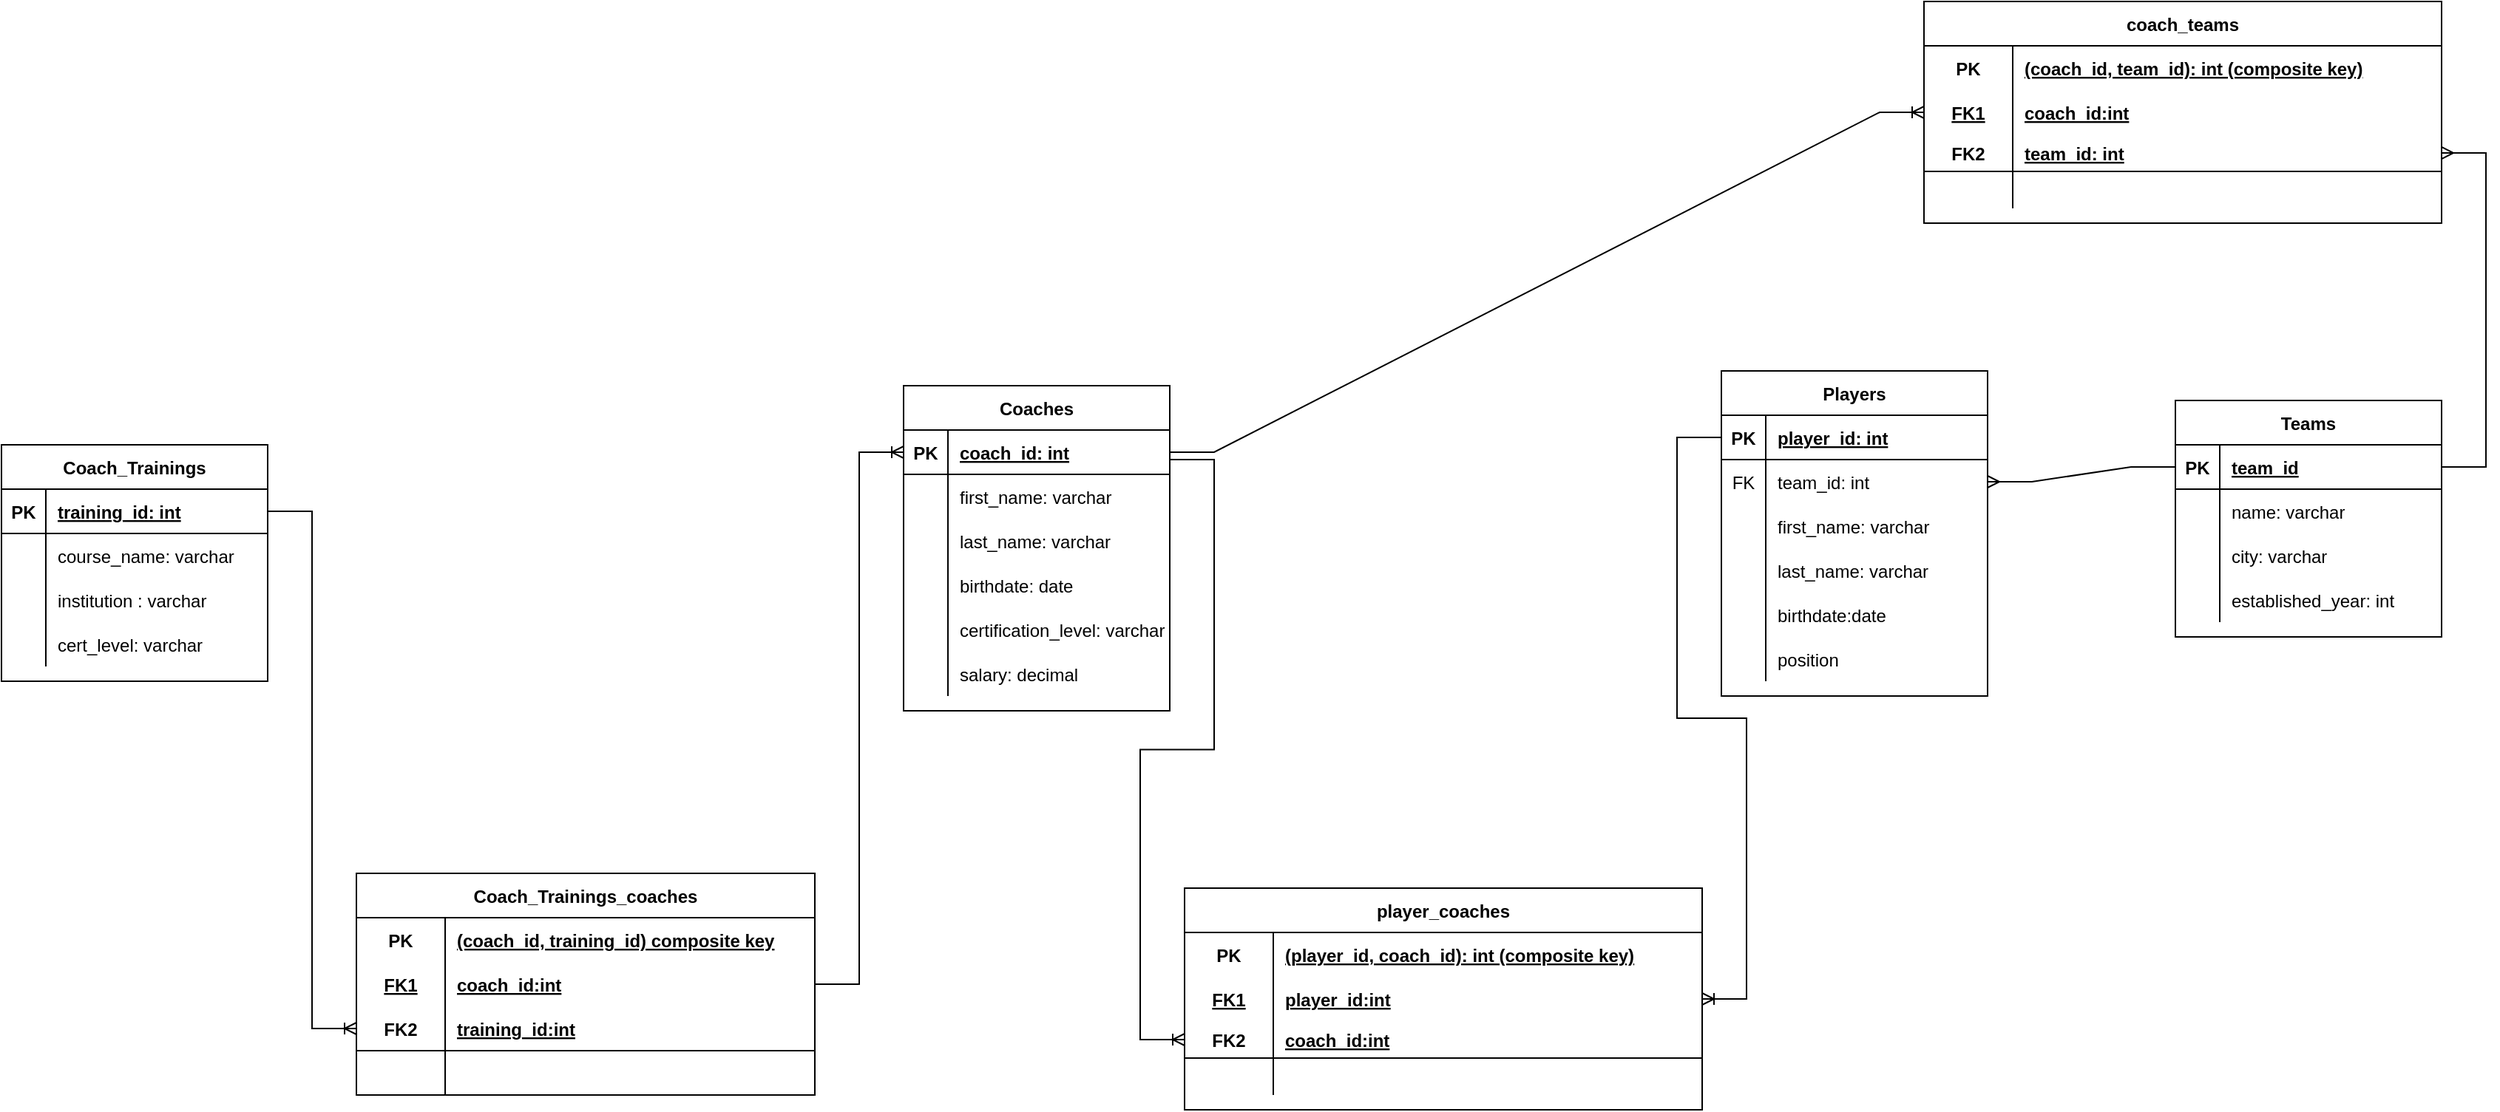 <mxfile version="19.0.1" type="device"><diagram id="qHXEHWZE5J2mMzqrvL5O" name="Page-1"><mxGraphModel dx="4024" dy="2597" grid="1" gridSize="10" guides="1" tooltips="1" connect="1" arrows="1" fold="1" page="1" pageScale="1" pageWidth="827" pageHeight="1169" math="0" shadow="0"><root><mxCell id="0"/><mxCell id="1" parent="0"/><mxCell id="dPWB8FtGRA27vDHaKcm0-1" value="Coach_Trainings" style="shape=table;startSize=30;container=1;collapsible=1;childLayout=tableLayout;fixedRows=1;rowLines=0;fontStyle=1;align=center;resizeLast=1;" vertex="1" parent="1"><mxGeometry x="-930" y="250" width="180" height="160" as="geometry"/></mxCell><mxCell id="dPWB8FtGRA27vDHaKcm0-2" value="" style="shape=tableRow;horizontal=0;startSize=0;swimlaneHead=0;swimlaneBody=0;fillColor=none;collapsible=0;dropTarget=0;points=[[0,0.5],[1,0.5]];portConstraint=eastwest;top=0;left=0;right=0;bottom=1;" vertex="1" parent="dPWB8FtGRA27vDHaKcm0-1"><mxGeometry y="30" width="180" height="30" as="geometry"/></mxCell><mxCell id="dPWB8FtGRA27vDHaKcm0-3" value="PK" style="shape=partialRectangle;connectable=0;fillColor=none;top=0;left=0;bottom=0;right=0;fontStyle=1;overflow=hidden;" vertex="1" parent="dPWB8FtGRA27vDHaKcm0-2"><mxGeometry width="30" height="30" as="geometry"><mxRectangle width="30" height="30" as="alternateBounds"/></mxGeometry></mxCell><mxCell id="dPWB8FtGRA27vDHaKcm0-4" value="training_id: int" style="shape=partialRectangle;connectable=0;fillColor=none;top=0;left=0;bottom=0;right=0;align=left;spacingLeft=6;fontStyle=5;overflow=hidden;" vertex="1" parent="dPWB8FtGRA27vDHaKcm0-2"><mxGeometry x="30" width="150" height="30" as="geometry"><mxRectangle width="150" height="30" as="alternateBounds"/></mxGeometry></mxCell><mxCell id="dPWB8FtGRA27vDHaKcm0-5" value="" style="shape=tableRow;horizontal=0;startSize=0;swimlaneHead=0;swimlaneBody=0;fillColor=none;collapsible=0;dropTarget=0;points=[[0,0.5],[1,0.5]];portConstraint=eastwest;top=0;left=0;right=0;bottom=0;" vertex="1" parent="dPWB8FtGRA27vDHaKcm0-1"><mxGeometry y="60" width="180" height="30" as="geometry"/></mxCell><mxCell id="dPWB8FtGRA27vDHaKcm0-6" value="" style="shape=partialRectangle;connectable=0;fillColor=none;top=0;left=0;bottom=0;right=0;editable=1;overflow=hidden;" vertex="1" parent="dPWB8FtGRA27vDHaKcm0-5"><mxGeometry width="30" height="30" as="geometry"><mxRectangle width="30" height="30" as="alternateBounds"/></mxGeometry></mxCell><mxCell id="dPWB8FtGRA27vDHaKcm0-7" value="course_name: varchar" style="shape=partialRectangle;connectable=0;fillColor=none;top=0;left=0;bottom=0;right=0;align=left;spacingLeft=6;overflow=hidden;" vertex="1" parent="dPWB8FtGRA27vDHaKcm0-5"><mxGeometry x="30" width="150" height="30" as="geometry"><mxRectangle width="150" height="30" as="alternateBounds"/></mxGeometry></mxCell><mxCell id="dPWB8FtGRA27vDHaKcm0-8" value="" style="shape=tableRow;horizontal=0;startSize=0;swimlaneHead=0;swimlaneBody=0;fillColor=none;collapsible=0;dropTarget=0;points=[[0,0.5],[1,0.5]];portConstraint=eastwest;top=0;left=0;right=0;bottom=0;" vertex="1" parent="dPWB8FtGRA27vDHaKcm0-1"><mxGeometry y="90" width="180" height="30" as="geometry"/></mxCell><mxCell id="dPWB8FtGRA27vDHaKcm0-9" value="" style="shape=partialRectangle;connectable=0;fillColor=none;top=0;left=0;bottom=0;right=0;editable=1;overflow=hidden;" vertex="1" parent="dPWB8FtGRA27vDHaKcm0-8"><mxGeometry width="30" height="30" as="geometry"><mxRectangle width="30" height="30" as="alternateBounds"/></mxGeometry></mxCell><mxCell id="dPWB8FtGRA27vDHaKcm0-10" value="institution : varchar" style="shape=partialRectangle;connectable=0;fillColor=none;top=0;left=0;bottom=0;right=0;align=left;spacingLeft=6;overflow=hidden;" vertex="1" parent="dPWB8FtGRA27vDHaKcm0-8"><mxGeometry x="30" width="150" height="30" as="geometry"><mxRectangle width="150" height="30" as="alternateBounds"/></mxGeometry></mxCell><mxCell id="dPWB8FtGRA27vDHaKcm0-11" value="" style="shape=tableRow;horizontal=0;startSize=0;swimlaneHead=0;swimlaneBody=0;fillColor=none;collapsible=0;dropTarget=0;points=[[0,0.5],[1,0.5]];portConstraint=eastwest;top=0;left=0;right=0;bottom=0;" vertex="1" parent="dPWB8FtGRA27vDHaKcm0-1"><mxGeometry y="120" width="180" height="30" as="geometry"/></mxCell><mxCell id="dPWB8FtGRA27vDHaKcm0-12" value="" style="shape=partialRectangle;connectable=0;fillColor=none;top=0;left=0;bottom=0;right=0;editable=1;overflow=hidden;" vertex="1" parent="dPWB8FtGRA27vDHaKcm0-11"><mxGeometry width="30" height="30" as="geometry"><mxRectangle width="30" height="30" as="alternateBounds"/></mxGeometry></mxCell><mxCell id="dPWB8FtGRA27vDHaKcm0-13" value="cert_level: varchar" style="shape=partialRectangle;connectable=0;fillColor=none;top=0;left=0;bottom=0;right=0;align=left;spacingLeft=6;overflow=hidden;" vertex="1" parent="dPWB8FtGRA27vDHaKcm0-11"><mxGeometry x="30" width="150" height="30" as="geometry"><mxRectangle width="150" height="30" as="alternateBounds"/></mxGeometry></mxCell><mxCell id="dPWB8FtGRA27vDHaKcm0-14" value="Teams" style="shape=table;startSize=30;container=1;collapsible=1;childLayout=tableLayout;fixedRows=1;rowLines=0;fontStyle=1;align=center;resizeLast=1;" vertex="1" parent="1"><mxGeometry x="540" y="220" width="180" height="160" as="geometry"/></mxCell><mxCell id="dPWB8FtGRA27vDHaKcm0-15" value="" style="shape=tableRow;horizontal=0;startSize=0;swimlaneHead=0;swimlaneBody=0;fillColor=none;collapsible=0;dropTarget=0;points=[[0,0.5],[1,0.5]];portConstraint=eastwest;top=0;left=0;right=0;bottom=1;" vertex="1" parent="dPWB8FtGRA27vDHaKcm0-14"><mxGeometry y="30" width="180" height="30" as="geometry"/></mxCell><mxCell id="dPWB8FtGRA27vDHaKcm0-16" value="PK" style="shape=partialRectangle;connectable=0;fillColor=none;top=0;left=0;bottom=0;right=0;fontStyle=1;overflow=hidden;" vertex="1" parent="dPWB8FtGRA27vDHaKcm0-15"><mxGeometry width="30" height="30" as="geometry"><mxRectangle width="30" height="30" as="alternateBounds"/></mxGeometry></mxCell><mxCell id="dPWB8FtGRA27vDHaKcm0-17" value="team_id" style="shape=partialRectangle;connectable=0;fillColor=none;top=0;left=0;bottom=0;right=0;align=left;spacingLeft=6;fontStyle=5;overflow=hidden;" vertex="1" parent="dPWB8FtGRA27vDHaKcm0-15"><mxGeometry x="30" width="150" height="30" as="geometry"><mxRectangle width="150" height="30" as="alternateBounds"/></mxGeometry></mxCell><mxCell id="dPWB8FtGRA27vDHaKcm0-18" value="" style="shape=tableRow;horizontal=0;startSize=0;swimlaneHead=0;swimlaneBody=0;fillColor=none;collapsible=0;dropTarget=0;points=[[0,0.5],[1,0.5]];portConstraint=eastwest;top=0;left=0;right=0;bottom=0;" vertex="1" parent="dPWB8FtGRA27vDHaKcm0-14"><mxGeometry y="60" width="180" height="30" as="geometry"/></mxCell><mxCell id="dPWB8FtGRA27vDHaKcm0-19" value="" style="shape=partialRectangle;connectable=0;fillColor=none;top=0;left=0;bottom=0;right=0;editable=1;overflow=hidden;" vertex="1" parent="dPWB8FtGRA27vDHaKcm0-18"><mxGeometry width="30" height="30" as="geometry"><mxRectangle width="30" height="30" as="alternateBounds"/></mxGeometry></mxCell><mxCell id="dPWB8FtGRA27vDHaKcm0-20" value="name: varchar" style="shape=partialRectangle;connectable=0;fillColor=none;top=0;left=0;bottom=0;right=0;align=left;spacingLeft=6;overflow=hidden;" vertex="1" parent="dPWB8FtGRA27vDHaKcm0-18"><mxGeometry x="30" width="150" height="30" as="geometry"><mxRectangle width="150" height="30" as="alternateBounds"/></mxGeometry></mxCell><mxCell id="dPWB8FtGRA27vDHaKcm0-21" value="" style="shape=tableRow;horizontal=0;startSize=0;swimlaneHead=0;swimlaneBody=0;fillColor=none;collapsible=0;dropTarget=0;points=[[0,0.5],[1,0.5]];portConstraint=eastwest;top=0;left=0;right=0;bottom=0;" vertex="1" parent="dPWB8FtGRA27vDHaKcm0-14"><mxGeometry y="90" width="180" height="30" as="geometry"/></mxCell><mxCell id="dPWB8FtGRA27vDHaKcm0-22" value="" style="shape=partialRectangle;connectable=0;fillColor=none;top=0;left=0;bottom=0;right=0;editable=1;overflow=hidden;" vertex="1" parent="dPWB8FtGRA27vDHaKcm0-21"><mxGeometry width="30" height="30" as="geometry"><mxRectangle width="30" height="30" as="alternateBounds"/></mxGeometry></mxCell><mxCell id="dPWB8FtGRA27vDHaKcm0-23" value="city: varchar" style="shape=partialRectangle;connectable=0;fillColor=none;top=0;left=0;bottom=0;right=0;align=left;spacingLeft=6;overflow=hidden;" vertex="1" parent="dPWB8FtGRA27vDHaKcm0-21"><mxGeometry x="30" width="150" height="30" as="geometry"><mxRectangle width="150" height="30" as="alternateBounds"/></mxGeometry></mxCell><mxCell id="dPWB8FtGRA27vDHaKcm0-24" value="" style="shape=tableRow;horizontal=0;startSize=0;swimlaneHead=0;swimlaneBody=0;fillColor=none;collapsible=0;dropTarget=0;points=[[0,0.5],[1,0.5]];portConstraint=eastwest;top=0;left=0;right=0;bottom=0;" vertex="1" parent="dPWB8FtGRA27vDHaKcm0-14"><mxGeometry y="120" width="180" height="30" as="geometry"/></mxCell><mxCell id="dPWB8FtGRA27vDHaKcm0-25" value="" style="shape=partialRectangle;connectable=0;fillColor=none;top=0;left=0;bottom=0;right=0;editable=1;overflow=hidden;" vertex="1" parent="dPWB8FtGRA27vDHaKcm0-24"><mxGeometry width="30" height="30" as="geometry"><mxRectangle width="30" height="30" as="alternateBounds"/></mxGeometry></mxCell><mxCell id="dPWB8FtGRA27vDHaKcm0-26" value="established_year: int" style="shape=partialRectangle;connectable=0;fillColor=none;top=0;left=0;bottom=0;right=0;align=left;spacingLeft=6;overflow=hidden;" vertex="1" parent="dPWB8FtGRA27vDHaKcm0-24"><mxGeometry x="30" width="150" height="30" as="geometry"><mxRectangle width="150" height="30" as="alternateBounds"/></mxGeometry></mxCell><mxCell id="dPWB8FtGRA27vDHaKcm0-27" value="Players" style="shape=table;startSize=30;container=1;collapsible=1;childLayout=tableLayout;fixedRows=1;rowLines=0;fontStyle=1;align=center;resizeLast=1;" vertex="1" parent="1"><mxGeometry x="233" y="200" width="180" height="220" as="geometry"/></mxCell><mxCell id="dPWB8FtGRA27vDHaKcm0-28" value="" style="shape=tableRow;horizontal=0;startSize=0;swimlaneHead=0;swimlaneBody=0;fillColor=none;collapsible=0;dropTarget=0;points=[[0,0.5],[1,0.5]];portConstraint=eastwest;top=0;left=0;right=0;bottom=1;" vertex="1" parent="dPWB8FtGRA27vDHaKcm0-27"><mxGeometry y="30" width="180" height="30" as="geometry"/></mxCell><mxCell id="dPWB8FtGRA27vDHaKcm0-29" value="PK" style="shape=partialRectangle;connectable=0;fillColor=none;top=0;left=0;bottom=0;right=0;fontStyle=1;overflow=hidden;" vertex="1" parent="dPWB8FtGRA27vDHaKcm0-28"><mxGeometry width="30" height="30" as="geometry"><mxRectangle width="30" height="30" as="alternateBounds"/></mxGeometry></mxCell><mxCell id="dPWB8FtGRA27vDHaKcm0-30" value="player_id: int" style="shape=partialRectangle;connectable=0;fillColor=none;top=0;left=0;bottom=0;right=0;align=left;spacingLeft=6;fontStyle=5;overflow=hidden;" vertex="1" parent="dPWB8FtGRA27vDHaKcm0-28"><mxGeometry x="30" width="150" height="30" as="geometry"><mxRectangle width="150" height="30" as="alternateBounds"/></mxGeometry></mxCell><mxCell id="dPWB8FtGRA27vDHaKcm0-31" value="" style="shape=tableRow;horizontal=0;startSize=0;swimlaneHead=0;swimlaneBody=0;fillColor=none;collapsible=0;dropTarget=0;points=[[0,0.5],[1,0.5]];portConstraint=eastwest;top=0;left=0;right=0;bottom=0;" vertex="1" parent="dPWB8FtGRA27vDHaKcm0-27"><mxGeometry y="60" width="180" height="30" as="geometry"/></mxCell><mxCell id="dPWB8FtGRA27vDHaKcm0-32" value="FK" style="shape=partialRectangle;connectable=0;fillColor=none;top=0;left=0;bottom=0;right=0;editable=1;overflow=hidden;" vertex="1" parent="dPWB8FtGRA27vDHaKcm0-31"><mxGeometry width="30" height="30" as="geometry"><mxRectangle width="30" height="30" as="alternateBounds"/></mxGeometry></mxCell><mxCell id="dPWB8FtGRA27vDHaKcm0-33" value="team_id: int" style="shape=partialRectangle;connectable=0;fillColor=none;top=0;left=0;bottom=0;right=0;align=left;spacingLeft=6;overflow=hidden;" vertex="1" parent="dPWB8FtGRA27vDHaKcm0-31"><mxGeometry x="30" width="150" height="30" as="geometry"><mxRectangle width="150" height="30" as="alternateBounds"/></mxGeometry></mxCell><mxCell id="dPWB8FtGRA27vDHaKcm0-34" value="" style="shape=tableRow;horizontal=0;startSize=0;swimlaneHead=0;swimlaneBody=0;fillColor=none;collapsible=0;dropTarget=0;points=[[0,0.5],[1,0.5]];portConstraint=eastwest;top=0;left=0;right=0;bottom=0;" vertex="1" parent="dPWB8FtGRA27vDHaKcm0-27"><mxGeometry y="90" width="180" height="30" as="geometry"/></mxCell><mxCell id="dPWB8FtGRA27vDHaKcm0-35" value="" style="shape=partialRectangle;connectable=0;fillColor=none;top=0;left=0;bottom=0;right=0;editable=1;overflow=hidden;" vertex="1" parent="dPWB8FtGRA27vDHaKcm0-34"><mxGeometry width="30" height="30" as="geometry"><mxRectangle width="30" height="30" as="alternateBounds"/></mxGeometry></mxCell><mxCell id="dPWB8FtGRA27vDHaKcm0-36" value="first_name: varchar" style="shape=partialRectangle;connectable=0;fillColor=none;top=0;left=0;bottom=0;right=0;align=left;spacingLeft=6;overflow=hidden;" vertex="1" parent="dPWB8FtGRA27vDHaKcm0-34"><mxGeometry x="30" width="150" height="30" as="geometry"><mxRectangle width="150" height="30" as="alternateBounds"/></mxGeometry></mxCell><mxCell id="dPWB8FtGRA27vDHaKcm0-37" value="" style="shape=tableRow;horizontal=0;startSize=0;swimlaneHead=0;swimlaneBody=0;fillColor=none;collapsible=0;dropTarget=0;points=[[0,0.5],[1,0.5]];portConstraint=eastwest;top=0;left=0;right=0;bottom=0;" vertex="1" parent="dPWB8FtGRA27vDHaKcm0-27"><mxGeometry y="120" width="180" height="30" as="geometry"/></mxCell><mxCell id="dPWB8FtGRA27vDHaKcm0-38" value="" style="shape=partialRectangle;connectable=0;fillColor=none;top=0;left=0;bottom=0;right=0;editable=1;overflow=hidden;" vertex="1" parent="dPWB8FtGRA27vDHaKcm0-37"><mxGeometry width="30" height="30" as="geometry"><mxRectangle width="30" height="30" as="alternateBounds"/></mxGeometry></mxCell><mxCell id="dPWB8FtGRA27vDHaKcm0-39" value="last_name: varchar" style="shape=partialRectangle;connectable=0;fillColor=none;top=0;left=0;bottom=0;right=0;align=left;spacingLeft=6;overflow=hidden;" vertex="1" parent="dPWB8FtGRA27vDHaKcm0-37"><mxGeometry x="30" width="150" height="30" as="geometry"><mxRectangle width="150" height="30" as="alternateBounds"/></mxGeometry></mxCell><mxCell id="dPWB8FtGRA27vDHaKcm0-62" value="" style="shape=tableRow;horizontal=0;startSize=0;swimlaneHead=0;swimlaneBody=0;fillColor=none;collapsible=0;dropTarget=0;points=[[0,0.5],[1,0.5]];portConstraint=eastwest;top=0;left=0;right=0;bottom=0;" vertex="1" parent="dPWB8FtGRA27vDHaKcm0-27"><mxGeometry y="150" width="180" height="30" as="geometry"/></mxCell><mxCell id="dPWB8FtGRA27vDHaKcm0-63" value="" style="shape=partialRectangle;connectable=0;fillColor=none;top=0;left=0;bottom=0;right=0;editable=1;overflow=hidden;" vertex="1" parent="dPWB8FtGRA27vDHaKcm0-62"><mxGeometry width="30" height="30" as="geometry"><mxRectangle width="30" height="30" as="alternateBounds"/></mxGeometry></mxCell><mxCell id="dPWB8FtGRA27vDHaKcm0-64" value="birthdate:date" style="shape=partialRectangle;connectable=0;fillColor=none;top=0;left=0;bottom=0;right=0;align=left;spacingLeft=6;overflow=hidden;" vertex="1" parent="dPWB8FtGRA27vDHaKcm0-62"><mxGeometry x="30" width="150" height="30" as="geometry"><mxRectangle width="150" height="30" as="alternateBounds"/></mxGeometry></mxCell><mxCell id="dPWB8FtGRA27vDHaKcm0-65" value="" style="shape=tableRow;horizontal=0;startSize=0;swimlaneHead=0;swimlaneBody=0;fillColor=none;collapsible=0;dropTarget=0;points=[[0,0.5],[1,0.5]];portConstraint=eastwest;top=0;left=0;right=0;bottom=0;" vertex="1" parent="dPWB8FtGRA27vDHaKcm0-27"><mxGeometry y="180" width="180" height="30" as="geometry"/></mxCell><mxCell id="dPWB8FtGRA27vDHaKcm0-66" value="" style="shape=partialRectangle;connectable=0;fillColor=none;top=0;left=0;bottom=0;right=0;editable=1;overflow=hidden;" vertex="1" parent="dPWB8FtGRA27vDHaKcm0-65"><mxGeometry width="30" height="30" as="geometry"><mxRectangle width="30" height="30" as="alternateBounds"/></mxGeometry></mxCell><mxCell id="dPWB8FtGRA27vDHaKcm0-67" value="position" style="shape=partialRectangle;connectable=0;fillColor=none;top=0;left=0;bottom=0;right=0;align=left;spacingLeft=6;overflow=hidden;" vertex="1" parent="dPWB8FtGRA27vDHaKcm0-65"><mxGeometry x="30" width="150" height="30" as="geometry"><mxRectangle width="150" height="30" as="alternateBounds"/></mxGeometry></mxCell><mxCell id="dPWB8FtGRA27vDHaKcm0-40" value="Coaches" style="shape=table;startSize=30;container=1;collapsible=1;childLayout=tableLayout;fixedRows=1;rowLines=0;fontStyle=1;align=center;resizeLast=1;" vertex="1" parent="1"><mxGeometry x="-320" y="210" width="180" height="220" as="geometry"/></mxCell><mxCell id="dPWB8FtGRA27vDHaKcm0-41" value="" style="shape=tableRow;horizontal=0;startSize=0;swimlaneHead=0;swimlaneBody=0;fillColor=none;collapsible=0;dropTarget=0;points=[[0,0.5],[1,0.5]];portConstraint=eastwest;top=0;left=0;right=0;bottom=1;" vertex="1" parent="dPWB8FtGRA27vDHaKcm0-40"><mxGeometry y="30" width="180" height="30" as="geometry"/></mxCell><mxCell id="dPWB8FtGRA27vDHaKcm0-42" value="PK" style="shape=partialRectangle;connectable=0;fillColor=none;top=0;left=0;bottom=0;right=0;fontStyle=1;overflow=hidden;" vertex="1" parent="dPWB8FtGRA27vDHaKcm0-41"><mxGeometry width="30" height="30" as="geometry"><mxRectangle width="30" height="30" as="alternateBounds"/></mxGeometry></mxCell><mxCell id="dPWB8FtGRA27vDHaKcm0-43" value="coach_id: int" style="shape=partialRectangle;connectable=0;fillColor=none;top=0;left=0;bottom=0;right=0;align=left;spacingLeft=6;fontStyle=5;overflow=hidden;" vertex="1" parent="dPWB8FtGRA27vDHaKcm0-41"><mxGeometry x="30" width="150" height="30" as="geometry"><mxRectangle width="150" height="30" as="alternateBounds"/></mxGeometry></mxCell><mxCell id="dPWB8FtGRA27vDHaKcm0-44" value="" style="shape=tableRow;horizontal=0;startSize=0;swimlaneHead=0;swimlaneBody=0;fillColor=none;collapsible=0;dropTarget=0;points=[[0,0.5],[1,0.5]];portConstraint=eastwest;top=0;left=0;right=0;bottom=0;" vertex="1" parent="dPWB8FtGRA27vDHaKcm0-40"><mxGeometry y="60" width="180" height="30" as="geometry"/></mxCell><mxCell id="dPWB8FtGRA27vDHaKcm0-45" value="" style="shape=partialRectangle;connectable=0;fillColor=none;top=0;left=0;bottom=0;right=0;editable=1;overflow=hidden;" vertex="1" parent="dPWB8FtGRA27vDHaKcm0-44"><mxGeometry width="30" height="30" as="geometry"><mxRectangle width="30" height="30" as="alternateBounds"/></mxGeometry></mxCell><mxCell id="dPWB8FtGRA27vDHaKcm0-46" value="first_name: varchar" style="shape=partialRectangle;connectable=0;fillColor=none;top=0;left=0;bottom=0;right=0;align=left;spacingLeft=6;overflow=hidden;" vertex="1" parent="dPWB8FtGRA27vDHaKcm0-44"><mxGeometry x="30" width="150" height="30" as="geometry"><mxRectangle width="150" height="30" as="alternateBounds"/></mxGeometry></mxCell><mxCell id="dPWB8FtGRA27vDHaKcm0-47" value="" style="shape=tableRow;horizontal=0;startSize=0;swimlaneHead=0;swimlaneBody=0;fillColor=none;collapsible=0;dropTarget=0;points=[[0,0.5],[1,0.5]];portConstraint=eastwest;top=0;left=0;right=0;bottom=0;" vertex="1" parent="dPWB8FtGRA27vDHaKcm0-40"><mxGeometry y="90" width="180" height="30" as="geometry"/></mxCell><mxCell id="dPWB8FtGRA27vDHaKcm0-48" value="" style="shape=partialRectangle;connectable=0;fillColor=none;top=0;left=0;bottom=0;right=0;editable=1;overflow=hidden;" vertex="1" parent="dPWB8FtGRA27vDHaKcm0-47"><mxGeometry width="30" height="30" as="geometry"><mxRectangle width="30" height="30" as="alternateBounds"/></mxGeometry></mxCell><mxCell id="dPWB8FtGRA27vDHaKcm0-49" value="last_name: varchar" style="shape=partialRectangle;connectable=0;fillColor=none;top=0;left=0;bottom=0;right=0;align=left;spacingLeft=6;overflow=hidden;" vertex="1" parent="dPWB8FtGRA27vDHaKcm0-47"><mxGeometry x="30" width="150" height="30" as="geometry"><mxRectangle width="150" height="30" as="alternateBounds"/></mxGeometry></mxCell><mxCell id="dPWB8FtGRA27vDHaKcm0-50" value="" style="shape=tableRow;horizontal=0;startSize=0;swimlaneHead=0;swimlaneBody=0;fillColor=none;collapsible=0;dropTarget=0;points=[[0,0.5],[1,0.5]];portConstraint=eastwest;top=0;left=0;right=0;bottom=0;" vertex="1" parent="dPWB8FtGRA27vDHaKcm0-40"><mxGeometry y="120" width="180" height="30" as="geometry"/></mxCell><mxCell id="dPWB8FtGRA27vDHaKcm0-51" value="" style="shape=partialRectangle;connectable=0;fillColor=none;top=0;left=0;bottom=0;right=0;editable=1;overflow=hidden;" vertex="1" parent="dPWB8FtGRA27vDHaKcm0-50"><mxGeometry width="30" height="30" as="geometry"><mxRectangle width="30" height="30" as="alternateBounds"/></mxGeometry></mxCell><mxCell id="dPWB8FtGRA27vDHaKcm0-52" value="birthdate: date" style="shape=partialRectangle;connectable=0;fillColor=none;top=0;left=0;bottom=0;right=0;align=left;spacingLeft=6;overflow=hidden;" vertex="1" parent="dPWB8FtGRA27vDHaKcm0-50"><mxGeometry x="30" width="150" height="30" as="geometry"><mxRectangle width="150" height="30" as="alternateBounds"/></mxGeometry></mxCell><mxCell id="dPWB8FtGRA27vDHaKcm0-54" value="" style="shape=tableRow;horizontal=0;startSize=0;swimlaneHead=0;swimlaneBody=0;fillColor=none;collapsible=0;dropTarget=0;points=[[0,0.5],[1,0.5]];portConstraint=eastwest;top=0;left=0;right=0;bottom=0;" vertex="1" parent="dPWB8FtGRA27vDHaKcm0-40"><mxGeometry y="150" width="180" height="30" as="geometry"/></mxCell><mxCell id="dPWB8FtGRA27vDHaKcm0-55" value="" style="shape=partialRectangle;connectable=0;fillColor=none;top=0;left=0;bottom=0;right=0;editable=1;overflow=hidden;" vertex="1" parent="dPWB8FtGRA27vDHaKcm0-54"><mxGeometry width="30" height="30" as="geometry"><mxRectangle width="30" height="30" as="alternateBounds"/></mxGeometry></mxCell><mxCell id="dPWB8FtGRA27vDHaKcm0-56" value="certification_level: varchar" style="shape=partialRectangle;connectable=0;fillColor=none;top=0;left=0;bottom=0;right=0;align=left;spacingLeft=6;overflow=hidden;" vertex="1" parent="dPWB8FtGRA27vDHaKcm0-54"><mxGeometry x="30" width="150" height="30" as="geometry"><mxRectangle width="150" height="30" as="alternateBounds"/></mxGeometry></mxCell><mxCell id="dPWB8FtGRA27vDHaKcm0-58" value="" style="shape=tableRow;horizontal=0;startSize=0;swimlaneHead=0;swimlaneBody=0;fillColor=none;collapsible=0;dropTarget=0;points=[[0,0.5],[1,0.5]];portConstraint=eastwest;top=0;left=0;right=0;bottom=0;" vertex="1" parent="dPWB8FtGRA27vDHaKcm0-40"><mxGeometry y="180" width="180" height="30" as="geometry"/></mxCell><mxCell id="dPWB8FtGRA27vDHaKcm0-59" value="" style="shape=partialRectangle;connectable=0;fillColor=none;top=0;left=0;bottom=0;right=0;editable=1;overflow=hidden;" vertex="1" parent="dPWB8FtGRA27vDHaKcm0-58"><mxGeometry width="30" height="30" as="geometry"><mxRectangle width="30" height="30" as="alternateBounds"/></mxGeometry></mxCell><mxCell id="dPWB8FtGRA27vDHaKcm0-60" value="salary: decimal" style="shape=partialRectangle;connectable=0;fillColor=none;top=0;left=0;bottom=0;right=0;align=left;spacingLeft=6;overflow=hidden;" vertex="1" parent="dPWB8FtGRA27vDHaKcm0-58"><mxGeometry x="30" width="150" height="30" as="geometry"><mxRectangle width="150" height="30" as="alternateBounds"/></mxGeometry></mxCell><mxCell id="dPWB8FtGRA27vDHaKcm0-68" value="player_coaches" style="shape=table;startSize=30;container=1;collapsible=1;childLayout=tableLayout;fixedRows=1;rowLines=0;fontStyle=1;align=center;resizeLast=1;" vertex="1" parent="1"><mxGeometry x="-130" y="550" width="350" height="150" as="geometry"/></mxCell><mxCell id="dPWB8FtGRA27vDHaKcm0-69" value="" style="shape=tableRow;horizontal=0;startSize=0;swimlaneHead=0;swimlaneBody=0;fillColor=none;collapsible=0;dropTarget=0;points=[[0,0.5],[1,0.5]];portConstraint=eastwest;top=0;left=0;right=0;bottom=0;" vertex="1" parent="dPWB8FtGRA27vDHaKcm0-68"><mxGeometry y="30" width="350" height="30" as="geometry"/></mxCell><mxCell id="dPWB8FtGRA27vDHaKcm0-70" value="PK" style="shape=partialRectangle;connectable=0;fillColor=none;top=0;left=0;bottom=0;right=0;fontStyle=1;overflow=hidden;" vertex="1" parent="dPWB8FtGRA27vDHaKcm0-69"><mxGeometry width="60" height="30" as="geometry"><mxRectangle width="60" height="30" as="alternateBounds"/></mxGeometry></mxCell><mxCell id="dPWB8FtGRA27vDHaKcm0-71" value="(player_id, coach_id): int (composite key)" style="shape=partialRectangle;connectable=0;fillColor=none;top=0;left=0;bottom=0;right=0;align=left;spacingLeft=6;fontStyle=5;overflow=hidden;" vertex="1" parent="dPWB8FtGRA27vDHaKcm0-69"><mxGeometry x="60" width="290" height="30" as="geometry"><mxRectangle width="290" height="30" as="alternateBounds"/></mxGeometry></mxCell><mxCell id="dPWB8FtGRA27vDHaKcm0-82" value="" style="shape=tableRow;horizontal=0;startSize=0;swimlaneHead=0;swimlaneBody=0;fillColor=none;collapsible=0;dropTarget=0;points=[[0,0.5],[1,0.5]];portConstraint=eastwest;top=0;left=0;right=0;bottom=0;" vertex="1" parent="dPWB8FtGRA27vDHaKcm0-68"><mxGeometry y="60" width="350" height="30" as="geometry"/></mxCell><mxCell id="dPWB8FtGRA27vDHaKcm0-83" value="FK1" style="shape=partialRectangle;connectable=0;fillColor=none;top=0;left=0;bottom=0;right=0;editable=1;overflow=hidden;fontStyle=5" vertex="1" parent="dPWB8FtGRA27vDHaKcm0-82"><mxGeometry width="60" height="30" as="geometry"><mxRectangle width="60" height="30" as="alternateBounds"/></mxGeometry></mxCell><mxCell id="dPWB8FtGRA27vDHaKcm0-84" value="player_id:int" style="shape=partialRectangle;connectable=0;fillColor=none;top=0;left=0;bottom=0;right=0;align=left;spacingLeft=6;overflow=hidden;fontStyle=5" vertex="1" parent="dPWB8FtGRA27vDHaKcm0-82"><mxGeometry x="60" width="290" height="30" as="geometry"><mxRectangle width="290" height="30" as="alternateBounds"/></mxGeometry></mxCell><mxCell id="dPWB8FtGRA27vDHaKcm0-72" value="" style="shape=tableRow;horizontal=0;startSize=0;swimlaneHead=0;swimlaneBody=0;fillColor=none;collapsible=0;dropTarget=0;points=[[0,0.5],[1,0.5]];portConstraint=eastwest;top=0;left=0;right=0;bottom=1;" vertex="1" parent="dPWB8FtGRA27vDHaKcm0-68"><mxGeometry y="90" width="350" height="25" as="geometry"/></mxCell><mxCell id="dPWB8FtGRA27vDHaKcm0-73" value="FK2" style="shape=partialRectangle;connectable=0;fillColor=none;top=0;left=0;bottom=0;right=0;fontStyle=1;overflow=hidden;" vertex="1" parent="dPWB8FtGRA27vDHaKcm0-72"><mxGeometry width="60" height="25" as="geometry"><mxRectangle width="60" height="25" as="alternateBounds"/></mxGeometry></mxCell><mxCell id="dPWB8FtGRA27vDHaKcm0-74" value="coach_id:int" style="shape=partialRectangle;connectable=0;fillColor=none;top=0;left=0;bottom=0;right=0;align=left;spacingLeft=6;fontStyle=5;overflow=hidden;" vertex="1" parent="dPWB8FtGRA27vDHaKcm0-72"><mxGeometry x="60" width="290" height="25" as="geometry"><mxRectangle width="290" height="25" as="alternateBounds"/></mxGeometry></mxCell><mxCell id="dPWB8FtGRA27vDHaKcm0-75" value="" style="shape=tableRow;horizontal=0;startSize=0;swimlaneHead=0;swimlaneBody=0;fillColor=none;collapsible=0;dropTarget=0;points=[[0,0.5],[1,0.5]];portConstraint=eastwest;top=0;left=0;right=0;bottom=0;" vertex="1" parent="dPWB8FtGRA27vDHaKcm0-68"><mxGeometry y="115" width="350" height="25" as="geometry"/></mxCell><mxCell id="dPWB8FtGRA27vDHaKcm0-76" value="" style="shape=partialRectangle;connectable=0;fillColor=none;top=0;left=0;bottom=0;right=0;editable=1;overflow=hidden;" vertex="1" parent="dPWB8FtGRA27vDHaKcm0-75"><mxGeometry width="60" height="25" as="geometry"><mxRectangle width="60" height="25" as="alternateBounds"/></mxGeometry></mxCell><mxCell id="dPWB8FtGRA27vDHaKcm0-77" value="" style="shape=partialRectangle;connectable=0;fillColor=none;top=0;left=0;bottom=0;right=0;align=left;spacingLeft=6;overflow=hidden;" vertex="1" parent="dPWB8FtGRA27vDHaKcm0-75"><mxGeometry x="60" width="290" height="25" as="geometry"><mxRectangle width="290" height="25" as="alternateBounds"/></mxGeometry></mxCell><mxCell id="dPWB8FtGRA27vDHaKcm0-85" value="coach_teams" style="shape=table;startSize=30;container=1;collapsible=1;childLayout=tableLayout;fixedRows=1;rowLines=0;fontStyle=1;align=center;resizeLast=1;" vertex="1" parent="1"><mxGeometry x="370" y="-50" width="350" height="150" as="geometry"/></mxCell><mxCell id="dPWB8FtGRA27vDHaKcm0-86" value="" style="shape=tableRow;horizontal=0;startSize=0;swimlaneHead=0;swimlaneBody=0;fillColor=none;collapsible=0;dropTarget=0;points=[[0,0.5],[1,0.5]];portConstraint=eastwest;top=0;left=0;right=0;bottom=0;" vertex="1" parent="dPWB8FtGRA27vDHaKcm0-85"><mxGeometry y="30" width="350" height="30" as="geometry"/></mxCell><mxCell id="dPWB8FtGRA27vDHaKcm0-87" value="PK" style="shape=partialRectangle;connectable=0;fillColor=none;top=0;left=0;bottom=0;right=0;fontStyle=1;overflow=hidden;" vertex="1" parent="dPWB8FtGRA27vDHaKcm0-86"><mxGeometry width="60" height="30" as="geometry"><mxRectangle width="60" height="30" as="alternateBounds"/></mxGeometry></mxCell><mxCell id="dPWB8FtGRA27vDHaKcm0-88" value="(coach_id, team_id): int (composite key)" style="shape=partialRectangle;connectable=0;fillColor=none;top=0;left=0;bottom=0;right=0;align=left;spacingLeft=6;fontStyle=5;overflow=hidden;" vertex="1" parent="dPWB8FtGRA27vDHaKcm0-86"><mxGeometry x="60" width="290" height="30" as="geometry"><mxRectangle width="290" height="30" as="alternateBounds"/></mxGeometry></mxCell><mxCell id="dPWB8FtGRA27vDHaKcm0-89" value="" style="shape=tableRow;horizontal=0;startSize=0;swimlaneHead=0;swimlaneBody=0;fillColor=none;collapsible=0;dropTarget=0;points=[[0,0.5],[1,0.5]];portConstraint=eastwest;top=0;left=0;right=0;bottom=0;" vertex="1" parent="dPWB8FtGRA27vDHaKcm0-85"><mxGeometry y="60" width="350" height="30" as="geometry"/></mxCell><mxCell id="dPWB8FtGRA27vDHaKcm0-90" value="FK1" style="shape=partialRectangle;connectable=0;fillColor=none;top=0;left=0;bottom=0;right=0;editable=1;overflow=hidden;fontStyle=5" vertex="1" parent="dPWB8FtGRA27vDHaKcm0-89"><mxGeometry width="60" height="30" as="geometry"><mxRectangle width="60" height="30" as="alternateBounds"/></mxGeometry></mxCell><mxCell id="dPWB8FtGRA27vDHaKcm0-91" value="coach_id:int" style="shape=partialRectangle;connectable=0;fillColor=none;top=0;left=0;bottom=0;right=0;align=left;spacingLeft=6;overflow=hidden;fontStyle=5" vertex="1" parent="dPWB8FtGRA27vDHaKcm0-89"><mxGeometry x="60" width="290" height="30" as="geometry"><mxRectangle width="290" height="30" as="alternateBounds"/></mxGeometry></mxCell><mxCell id="dPWB8FtGRA27vDHaKcm0-92" value="" style="shape=tableRow;horizontal=0;startSize=0;swimlaneHead=0;swimlaneBody=0;fillColor=none;collapsible=0;dropTarget=0;points=[[0,0.5],[1,0.5]];portConstraint=eastwest;top=0;left=0;right=0;bottom=1;" vertex="1" parent="dPWB8FtGRA27vDHaKcm0-85"><mxGeometry y="90" width="350" height="25" as="geometry"/></mxCell><mxCell id="dPWB8FtGRA27vDHaKcm0-93" value="FK2" style="shape=partialRectangle;connectable=0;fillColor=none;top=0;left=0;bottom=0;right=0;fontStyle=1;overflow=hidden;" vertex="1" parent="dPWB8FtGRA27vDHaKcm0-92"><mxGeometry width="60" height="25" as="geometry"><mxRectangle width="60" height="25" as="alternateBounds"/></mxGeometry></mxCell><mxCell id="dPWB8FtGRA27vDHaKcm0-94" value="team_id: int" style="shape=partialRectangle;connectable=0;fillColor=none;top=0;left=0;bottom=0;right=0;align=left;spacingLeft=6;fontStyle=5;overflow=hidden;" vertex="1" parent="dPWB8FtGRA27vDHaKcm0-92"><mxGeometry x="60" width="290" height="25" as="geometry"><mxRectangle width="290" height="25" as="alternateBounds"/></mxGeometry></mxCell><mxCell id="dPWB8FtGRA27vDHaKcm0-95" value="" style="shape=tableRow;horizontal=0;startSize=0;swimlaneHead=0;swimlaneBody=0;fillColor=none;collapsible=0;dropTarget=0;points=[[0,0.5],[1,0.5]];portConstraint=eastwest;top=0;left=0;right=0;bottom=0;" vertex="1" parent="dPWB8FtGRA27vDHaKcm0-85"><mxGeometry y="115" width="350" height="25" as="geometry"/></mxCell><mxCell id="dPWB8FtGRA27vDHaKcm0-96" value="" style="shape=partialRectangle;connectable=0;fillColor=none;top=0;left=0;bottom=0;right=0;editable=1;overflow=hidden;" vertex="1" parent="dPWB8FtGRA27vDHaKcm0-95"><mxGeometry width="60" height="25" as="geometry"><mxRectangle width="60" height="25" as="alternateBounds"/></mxGeometry></mxCell><mxCell id="dPWB8FtGRA27vDHaKcm0-97" value="" style="shape=partialRectangle;connectable=0;fillColor=none;top=0;left=0;bottom=0;right=0;align=left;spacingLeft=6;overflow=hidden;" vertex="1" parent="dPWB8FtGRA27vDHaKcm0-95"><mxGeometry x="60" width="290" height="25" as="geometry"><mxRectangle width="290" height="25" as="alternateBounds"/></mxGeometry></mxCell><mxCell id="dPWB8FtGRA27vDHaKcm0-102" value="Coach_Trainings_coaches" style="shape=table;startSize=30;container=1;collapsible=1;childLayout=tableLayout;fixedRows=1;rowLines=0;fontStyle=1;align=center;resizeLast=1;" vertex="1" parent="1"><mxGeometry x="-690" y="540" width="310" height="150" as="geometry"/></mxCell><mxCell id="dPWB8FtGRA27vDHaKcm0-103" value="" style="shape=tableRow;horizontal=0;startSize=0;swimlaneHead=0;swimlaneBody=0;fillColor=none;collapsible=0;dropTarget=0;points=[[0,0.5],[1,0.5]];portConstraint=eastwest;top=0;left=0;right=0;bottom=0;" vertex="1" parent="dPWB8FtGRA27vDHaKcm0-102"><mxGeometry y="30" width="310" height="30" as="geometry"/></mxCell><mxCell id="dPWB8FtGRA27vDHaKcm0-104" value="PK" style="shape=partialRectangle;connectable=0;fillColor=none;top=0;left=0;bottom=0;right=0;fontStyle=1;overflow=hidden;" vertex="1" parent="dPWB8FtGRA27vDHaKcm0-103"><mxGeometry width="60" height="30" as="geometry"><mxRectangle width="60" height="30" as="alternateBounds"/></mxGeometry></mxCell><mxCell id="dPWB8FtGRA27vDHaKcm0-105" value="(coach_id, training_id) composite key" style="shape=partialRectangle;connectable=0;fillColor=none;top=0;left=0;bottom=0;right=0;align=left;spacingLeft=6;fontStyle=5;overflow=hidden;" vertex="1" parent="dPWB8FtGRA27vDHaKcm0-103"><mxGeometry x="60" width="250" height="30" as="geometry"><mxRectangle width="250" height="30" as="alternateBounds"/></mxGeometry></mxCell><mxCell id="dPWB8FtGRA27vDHaKcm0-116" value="" style="shape=tableRow;horizontal=0;startSize=0;swimlaneHead=0;swimlaneBody=0;fillColor=none;collapsible=0;dropTarget=0;points=[[0,0.5],[1,0.5]];portConstraint=eastwest;top=0;left=0;right=0;bottom=0;" vertex="1" parent="dPWB8FtGRA27vDHaKcm0-102"><mxGeometry y="60" width="310" height="30" as="geometry"/></mxCell><mxCell id="dPWB8FtGRA27vDHaKcm0-117" value="FK1" style="shape=partialRectangle;connectable=0;fillColor=none;top=0;left=0;bottom=0;right=0;editable=1;overflow=hidden;fontStyle=5" vertex="1" parent="dPWB8FtGRA27vDHaKcm0-116"><mxGeometry width="60" height="30" as="geometry"><mxRectangle width="60" height="30" as="alternateBounds"/></mxGeometry></mxCell><mxCell id="dPWB8FtGRA27vDHaKcm0-118" value="coach_id:int" style="shape=partialRectangle;connectable=0;fillColor=none;top=0;left=0;bottom=0;right=0;align=left;spacingLeft=6;overflow=hidden;fontStyle=5" vertex="1" parent="dPWB8FtGRA27vDHaKcm0-116"><mxGeometry x="60" width="250" height="30" as="geometry"><mxRectangle width="250" height="30" as="alternateBounds"/></mxGeometry></mxCell><mxCell id="dPWB8FtGRA27vDHaKcm0-106" value="" style="shape=tableRow;horizontal=0;startSize=0;swimlaneHead=0;swimlaneBody=0;fillColor=none;collapsible=0;dropTarget=0;points=[[0,0.5],[1,0.5]];portConstraint=eastwest;top=0;left=0;right=0;bottom=1;" vertex="1" parent="dPWB8FtGRA27vDHaKcm0-102"><mxGeometry y="90" width="310" height="30" as="geometry"/></mxCell><mxCell id="dPWB8FtGRA27vDHaKcm0-107" value="FK2" style="shape=partialRectangle;connectable=0;fillColor=none;top=0;left=0;bottom=0;right=0;fontStyle=1;overflow=hidden;" vertex="1" parent="dPWB8FtGRA27vDHaKcm0-106"><mxGeometry width="60" height="30" as="geometry"><mxRectangle width="60" height="30" as="alternateBounds"/></mxGeometry></mxCell><mxCell id="dPWB8FtGRA27vDHaKcm0-108" value="training_id:int" style="shape=partialRectangle;connectable=0;fillColor=none;top=0;left=0;bottom=0;right=0;align=left;spacingLeft=6;fontStyle=5;overflow=hidden;" vertex="1" parent="dPWB8FtGRA27vDHaKcm0-106"><mxGeometry x="60" width="250" height="30" as="geometry"><mxRectangle width="250" height="30" as="alternateBounds"/></mxGeometry></mxCell><mxCell id="dPWB8FtGRA27vDHaKcm0-112" value="" style="shape=tableRow;horizontal=0;startSize=0;swimlaneHead=0;swimlaneBody=0;fillColor=none;collapsible=0;dropTarget=0;points=[[0,0.5],[1,0.5]];portConstraint=eastwest;top=0;left=0;right=0;bottom=0;" vertex="1" parent="dPWB8FtGRA27vDHaKcm0-102"><mxGeometry y="120" width="310" height="30" as="geometry"/></mxCell><mxCell id="dPWB8FtGRA27vDHaKcm0-113" value="" style="shape=partialRectangle;connectable=0;fillColor=none;top=0;left=0;bottom=0;right=0;editable=1;overflow=hidden;" vertex="1" parent="dPWB8FtGRA27vDHaKcm0-112"><mxGeometry width="60" height="30" as="geometry"><mxRectangle width="60" height="30" as="alternateBounds"/></mxGeometry></mxCell><mxCell id="dPWB8FtGRA27vDHaKcm0-114" value="" style="shape=partialRectangle;connectable=0;fillColor=none;top=0;left=0;bottom=0;right=0;align=left;spacingLeft=6;overflow=hidden;" vertex="1" parent="dPWB8FtGRA27vDHaKcm0-112"><mxGeometry x="60" width="250" height="30" as="geometry"><mxRectangle width="250" height="30" as="alternateBounds"/></mxGeometry></mxCell><mxCell id="dPWB8FtGRA27vDHaKcm0-141" value="" style="edgeStyle=entityRelationEdgeStyle;fontSize=12;html=1;endArrow=ERoneToMany;rounded=0;entryX=0;entryY=0.5;entryDx=0;entryDy=0;exitX=1;exitY=0.5;exitDx=0;exitDy=0;" edge="1" parent="1" source="dPWB8FtGRA27vDHaKcm0-2" target="dPWB8FtGRA27vDHaKcm0-106"><mxGeometry width="100" height="100" relative="1" as="geometry"><mxPoint x="-810" y="460" as="sourcePoint"/><mxPoint x="-90" y="280" as="targetPoint"/></mxGeometry></mxCell><mxCell id="dPWB8FtGRA27vDHaKcm0-142" value="" style="edgeStyle=entityRelationEdgeStyle;fontSize=12;html=1;endArrow=ERoneToMany;rounded=0;entryX=0;entryY=0.5;entryDx=0;entryDy=0;exitX=1;exitY=0.5;exitDx=0;exitDy=0;" edge="1" parent="1" source="dPWB8FtGRA27vDHaKcm0-116" target="dPWB8FtGRA27vDHaKcm0-41"><mxGeometry width="100" height="100" relative="1" as="geometry"><mxPoint x="-550" y="380" as="sourcePoint"/><mxPoint x="-430" y="250" as="targetPoint"/></mxGeometry></mxCell><mxCell id="dPWB8FtGRA27vDHaKcm0-144" value="" style="edgeStyle=entityRelationEdgeStyle;fontSize=12;html=1;endArrow=ERoneToMany;rounded=0;entryX=0;entryY=0.5;entryDx=0;entryDy=0;exitX=1;exitY=0.5;exitDx=0;exitDy=0;" edge="1" parent="1" source="dPWB8FtGRA27vDHaKcm0-41" target="dPWB8FtGRA27vDHaKcm0-89"><mxGeometry width="100" height="100" relative="1" as="geometry"><mxPoint x="-500" y="390" as="sourcePoint"/><mxPoint x="-440" y="30" as="targetPoint"/></mxGeometry></mxCell><mxCell id="dPWB8FtGRA27vDHaKcm0-145" value="" style="edgeStyle=entityRelationEdgeStyle;fontSize=12;html=1;endArrow=ERoneToMany;rounded=0;entryX=0;entryY=0.5;entryDx=0;entryDy=0;" edge="1" parent="1" target="dPWB8FtGRA27vDHaKcm0-72"><mxGeometry width="100" height="100" relative="1" as="geometry"><mxPoint x="-140" y="260" as="sourcePoint"/><mxPoint x="-680" y="655" as="targetPoint"/></mxGeometry></mxCell><mxCell id="dPWB8FtGRA27vDHaKcm0-146" value="" style="edgeStyle=entityRelationEdgeStyle;fontSize=12;html=1;endArrow=ERoneToMany;rounded=0;entryX=1;entryY=0.5;entryDx=0;entryDy=0;exitX=0;exitY=0.5;exitDx=0;exitDy=0;" edge="1" parent="1" source="dPWB8FtGRA27vDHaKcm0-28" target="dPWB8FtGRA27vDHaKcm0-82"><mxGeometry width="100" height="100" relative="1" as="geometry"><mxPoint x="110" y="350" as="sourcePoint"/><mxPoint x="290" y="622.5" as="targetPoint"/></mxGeometry></mxCell><mxCell id="dPWB8FtGRA27vDHaKcm0-147" value="" style="edgeStyle=entityRelationEdgeStyle;fontSize=12;html=1;endArrow=ERmany;rounded=0;exitX=1;exitY=0.5;exitDx=0;exitDy=0;entryX=1;entryY=0.5;entryDx=0;entryDy=0;" edge="1" parent="1" source="dPWB8FtGRA27vDHaKcm0-15" target="dPWB8FtGRA27vDHaKcm0-92"><mxGeometry width="100" height="100" relative="1" as="geometry"><mxPoint x="430" y="380" as="sourcePoint"/><mxPoint x="450" y="20" as="targetPoint"/></mxGeometry></mxCell><mxCell id="dPWB8FtGRA27vDHaKcm0-148" value="" style="edgeStyle=entityRelationEdgeStyle;fontSize=12;html=1;endArrow=ERmany;rounded=0;entryX=1;entryY=0.5;entryDx=0;entryDy=0;exitX=0;exitY=0.5;exitDx=0;exitDy=0;" edge="1" parent="1" source="dPWB8FtGRA27vDHaKcm0-15" target="dPWB8FtGRA27vDHaKcm0-31"><mxGeometry width="100" height="100" relative="1" as="geometry"><mxPoint x="430" y="380" as="sourcePoint"/><mxPoint x="530" y="280" as="targetPoint"/></mxGeometry></mxCell></root></mxGraphModel></diagram></mxfile>